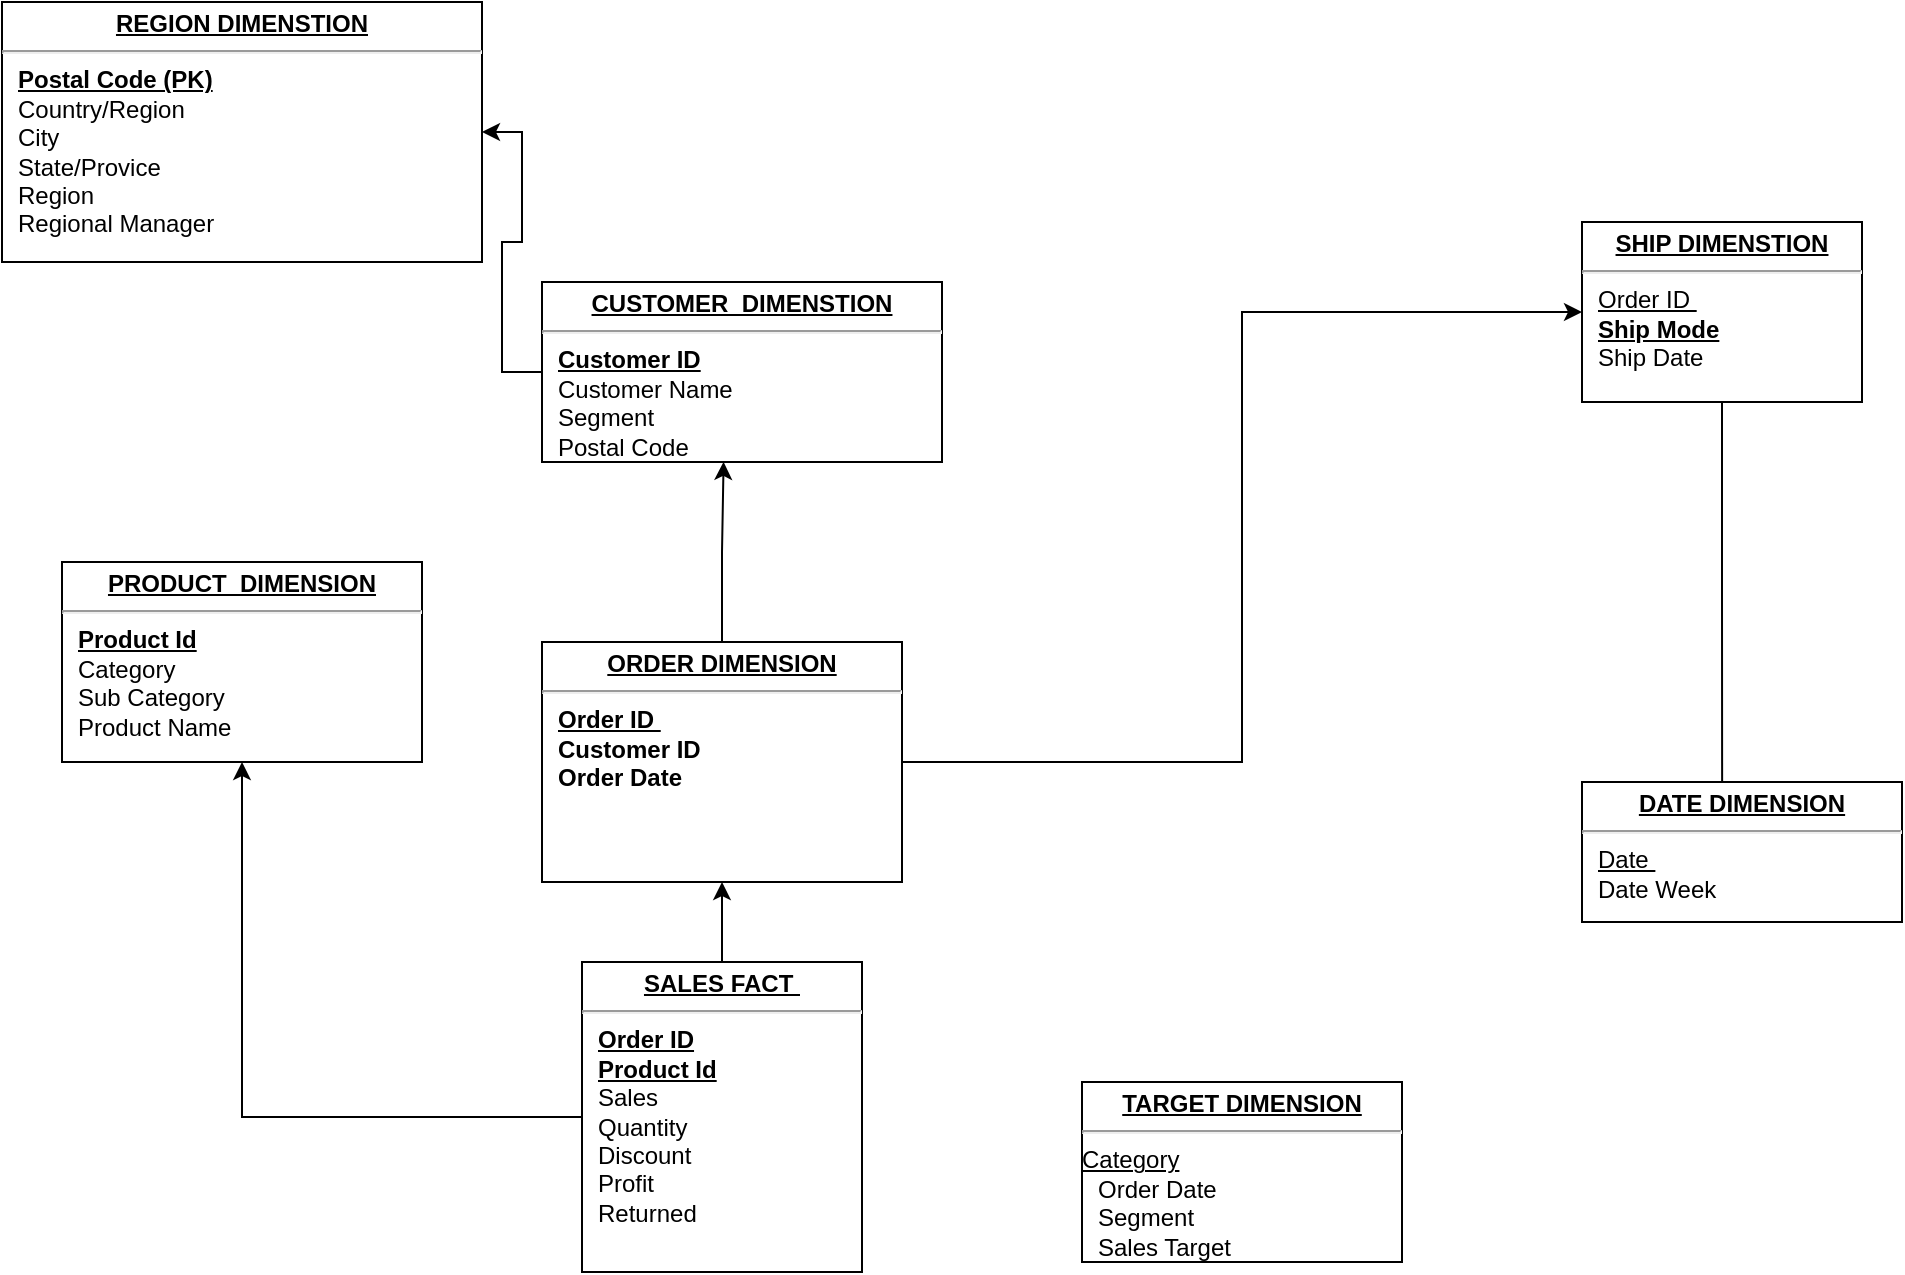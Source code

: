 <mxfile version="20.2.6" type="github">
  <diagram name="Page-1" id="a7904f86-f2b4-8e86-fa97-74104820619b">
    <mxGraphModel dx="2075" dy="903" grid="1" gridSize="10" guides="1" tooltips="1" connect="1" arrows="1" fold="1" page="1" pageScale="1" pageWidth="1100" pageHeight="850" background="none" math="0" shadow="0">
      <root>
        <mxCell id="0" />
        <mxCell id="1" parent="0" />
        <mxCell id="c_oxZ00EGtiSuAwSzDsa-16" style="edgeStyle=orthogonalEdgeStyle;rounded=0;orthogonalLoop=1;jettySize=auto;html=1;" edge="1" parent="1" source="24794b860abc3c2d-20" target="c_oxZ00EGtiSuAwSzDsa-14">
          <mxGeometry relative="1" as="geometry" />
        </mxCell>
        <mxCell id="c_oxZ00EGtiSuAwSzDsa-27" style="edgeStyle=orthogonalEdgeStyle;rounded=0;orthogonalLoop=1;jettySize=auto;html=1;" edge="1" parent="1" source="24794b860abc3c2d-20" target="c_oxZ00EGtiSuAwSzDsa-10">
          <mxGeometry relative="1" as="geometry" />
        </mxCell>
        <mxCell id="24794b860abc3c2d-20" value="&lt;p style=&quot;margin: 0px ; margin-top: 4px ; text-align: center ; text-decoration: underline&quot;&gt;&lt;b&gt;SALES FACT&amp;nbsp;&lt;/b&gt;&lt;/p&gt;&lt;hr&gt;&lt;p style=&quot;margin: 0px ; margin-left: 8px&quot;&gt;&lt;b&gt;&lt;u&gt;Order ID&lt;/u&gt;&lt;/b&gt;&lt;/p&gt;&lt;p style=&quot;margin: 0px 0px 0px 8px;&quot;&gt;&lt;span style=&quot;background-color: initial;&quot;&gt;&lt;b&gt;&lt;u&gt;Product Id&lt;/u&gt;&lt;/b&gt;&lt;/span&gt;&lt;/p&gt;&lt;p style=&quot;margin: 0px ; margin-left: 8px&quot;&gt;&lt;span style=&quot;background-color: initial;&quot;&gt;Sales&lt;/span&gt;&lt;br&gt;&lt;/p&gt;&lt;p style=&quot;margin: 0px ; margin-left: 8px&quot;&gt;&lt;span style=&quot;background-color: initial;&quot;&gt;Quantity&lt;/span&gt;&lt;/p&gt;&lt;p style=&quot;margin: 0px ; margin-left: 8px&quot;&gt;&lt;span style=&quot;background-color: initial;&quot;&gt;Discount&lt;/span&gt;&lt;/p&gt;&lt;p style=&quot;margin: 0px ; margin-left: 8px&quot;&gt;&lt;span style=&quot;background-color: initial;&quot;&gt;Profit&lt;/span&gt;&lt;/p&gt;&lt;p style=&quot;margin: 0px 0px 0px 8px;&quot;&gt;&lt;span style=&quot;background-color: initial;&quot;&gt;Returned&lt;/span&gt;&lt;/p&gt;&lt;div&gt;&lt;span style=&quot;background-color: initial;&quot;&gt;&lt;br&gt;&lt;/span&gt;&lt;/div&gt;&lt;p style=&quot;margin: 0px ; margin-left: 8px&quot;&gt;&amp;nbsp;&lt;/p&gt;" style="verticalAlign=top;align=left;overflow=fill;fontSize=12;fontFamily=Helvetica;html=1;rounded=0;shadow=0;comic=0;labelBackgroundColor=none;strokeWidth=1" parent="1" vertex="1">
          <mxGeometry x="350" y="500" width="140" height="155" as="geometry" />
        </mxCell>
        <mxCell id="c_oxZ00EGtiSuAwSzDsa-21" style="edgeStyle=orthogonalEdgeStyle;rounded=0;orthogonalLoop=1;jettySize=auto;html=1;entryX=0.438;entryY=0.286;entryDx=0;entryDy=0;entryPerimeter=0;" edge="1" parent="1" source="c_oxZ00EGtiSuAwSzDsa-1" target="c_oxZ00EGtiSuAwSzDsa-2">
          <mxGeometry relative="1" as="geometry" />
        </mxCell>
        <mxCell id="c_oxZ00EGtiSuAwSzDsa-1" value="&lt;p style=&quot;margin: 0px ; margin-top: 4px ; text-align: center ; text-decoration: underline&quot;&gt;&lt;b&gt;SHIP DIMENSTION&lt;/b&gt;&lt;/p&gt;&lt;hr&gt;&lt;p style=&quot;margin: 0px ; margin-left: 8px&quot;&gt;&lt;u&gt;Order ID&amp;nbsp;&lt;/u&gt;&lt;/p&gt;&lt;p style=&quot;margin: 0px ; margin-left: 8px&quot;&gt;&lt;u&gt;&lt;b&gt;Ship Mode&lt;/b&gt;&lt;/u&gt;&lt;/p&gt;&lt;p style=&quot;margin: 0px ; margin-left: 8px&quot;&gt;&lt;span style=&quot;background-color: initial;&quot;&gt;Ship Date&lt;/span&gt;&lt;/p&gt;&lt;p style=&quot;margin: 0px ; margin-left: 8px&quot;&gt;&lt;br&gt;&lt;/p&gt;" style="verticalAlign=top;align=left;overflow=fill;fontSize=12;fontFamily=Helvetica;html=1;rounded=0;shadow=0;comic=0;labelBackgroundColor=none;strokeWidth=1" vertex="1" parent="1">
          <mxGeometry x="850" y="130" width="140" height="90" as="geometry" />
        </mxCell>
        <mxCell id="c_oxZ00EGtiSuAwSzDsa-2" value="&lt;p style=&quot;margin: 0px ; margin-top: 4px ; text-align: center ; text-decoration: underline&quot;&gt;&lt;b&gt;DATE DIMENSION&lt;/b&gt;&lt;/p&gt;&lt;hr&gt;&lt;p style=&quot;margin: 0px ; margin-left: 8px&quot;&gt;&lt;u&gt;Date&amp;nbsp;&lt;br&gt;&lt;/u&gt;&lt;/p&gt;&lt;p style=&quot;margin: 0px ; margin-left: 8px&quot;&gt;Date Week&lt;/p&gt;" style="verticalAlign=top;align=left;overflow=fill;fontSize=12;fontFamily=Helvetica;html=1;rounded=0;shadow=0;comic=0;labelBackgroundColor=none;strokeWidth=1" vertex="1" parent="1">
          <mxGeometry x="850" y="410" width="160" height="70" as="geometry" />
        </mxCell>
        <mxCell id="c_oxZ00EGtiSuAwSzDsa-23" style="edgeStyle=orthogonalEdgeStyle;rounded=0;orthogonalLoop=1;jettySize=auto;html=1;entryX=1;entryY=0.5;entryDx=0;entryDy=0;" edge="1" parent="1" source="c_oxZ00EGtiSuAwSzDsa-8" target="c_oxZ00EGtiSuAwSzDsa-9">
          <mxGeometry relative="1" as="geometry" />
        </mxCell>
        <mxCell id="c_oxZ00EGtiSuAwSzDsa-8" value="&lt;p style=&quot;margin: 0px ; margin-top: 4px ; text-align: center ; text-decoration: underline&quot;&gt;&lt;b&gt;CUSTOMER_DIMENSTION&lt;/b&gt;&lt;/p&gt;&lt;hr&gt;&lt;p style=&quot;margin: 0px ; margin-left: 8px&quot;&gt;&lt;span style=&quot;background-color: initial;&quot;&gt;&lt;b&gt;&lt;u&gt;Customer ID&lt;/u&gt;&lt;/b&gt;&lt;/span&gt;&lt;/p&gt;&lt;p style=&quot;margin: 0px ; margin-left: 8px&quot;&gt;Customer Name&lt;/p&gt;&lt;p style=&quot;margin: 0px ; margin-left: 8px&quot;&gt;Segment&amp;nbsp;&lt;/p&gt;&lt;p style=&quot;margin: 0px ; margin-left: 8px&quot;&gt;Postal Code&lt;/p&gt;" style="verticalAlign=top;align=left;overflow=fill;fontSize=12;fontFamily=Helvetica;html=1;rounded=0;shadow=0;comic=0;labelBackgroundColor=none;strokeWidth=1" vertex="1" parent="1">
          <mxGeometry x="330" y="160" width="200" height="90" as="geometry" />
        </mxCell>
        <mxCell id="c_oxZ00EGtiSuAwSzDsa-9" value="&lt;p style=&quot;margin: 0px ; margin-top: 4px ; text-align: center ; text-decoration: underline&quot;&gt;&lt;b&gt;REGION DIMENSTION&lt;/b&gt;&lt;/p&gt;&lt;hr&gt;&lt;p style=&quot;margin: 0px 0px 0px 8px;&quot;&gt;&lt;b&gt;&lt;u&gt;Postal Code (PK)&lt;/u&gt;&lt;/b&gt;&lt;/p&gt;&lt;p style=&quot;margin: 0px ; margin-left: 8px&quot;&gt;Country/Region&lt;/p&gt;&lt;p style=&quot;margin: 0px ; margin-left: 8px&quot;&gt;City&amp;nbsp;&lt;/p&gt;&lt;p style=&quot;margin: 0px ; margin-left: 8px&quot;&gt;State/Provice&lt;/p&gt;&lt;p style=&quot;margin: 0px ; margin-left: 8px&quot;&gt;&lt;span style=&quot;background-color: initial;&quot;&gt;Region&lt;/span&gt;&lt;br&gt;&lt;/p&gt;&lt;p style=&quot;margin: 0px ; margin-left: 8px&quot;&gt;Regional Manager&lt;/p&gt;&lt;p style=&quot;margin: 0px ; margin-left: 8px&quot;&gt;&lt;b&gt;&lt;br&gt;&lt;/b&gt;&lt;/p&gt;" style="verticalAlign=top;align=left;overflow=fill;fontSize=12;fontFamily=Helvetica;html=1;rounded=0;shadow=0;comic=0;labelBackgroundColor=none;strokeWidth=1" vertex="1" parent="1">
          <mxGeometry x="60" y="20" width="240" height="130" as="geometry" />
        </mxCell>
        <mxCell id="c_oxZ00EGtiSuAwSzDsa-10" value="&lt;p style=&quot;margin: 0px ; margin-top: 4px ; text-align: center ; text-decoration: underline&quot;&gt;&lt;b&gt;PRODUCT_DIMENSION&lt;/b&gt;&lt;/p&gt;&lt;hr&gt;&lt;p style=&quot;margin: 0px ; margin-left: 8px&quot;&gt;&lt;span style=&quot;background-color: initial;&quot;&gt;&lt;b&gt;&lt;u&gt;Product Id&lt;/u&gt;&lt;/b&gt;&lt;/span&gt;&lt;/p&gt;&lt;p style=&quot;margin: 0px ; margin-left: 8px&quot;&gt;Category&lt;/p&gt;&lt;p style=&quot;margin: 0px ; margin-left: 8px&quot;&gt;Sub Category&lt;/p&gt;&lt;p style=&quot;margin: 0px ; margin-left: 8px&quot;&gt;Product Name&lt;/p&gt;" style="verticalAlign=top;align=left;overflow=fill;fontSize=12;fontFamily=Helvetica;html=1;rounded=0;shadow=0;comic=0;labelBackgroundColor=none;strokeWidth=1" vertex="1" parent="1">
          <mxGeometry x="90" y="300" width="180" height="100" as="geometry" />
        </mxCell>
        <mxCell id="c_oxZ00EGtiSuAwSzDsa-20" style="edgeStyle=orthogonalEdgeStyle;rounded=0;orthogonalLoop=1;jettySize=auto;html=1;entryX=0;entryY=0.5;entryDx=0;entryDy=0;" edge="1" parent="1" source="c_oxZ00EGtiSuAwSzDsa-14" target="c_oxZ00EGtiSuAwSzDsa-1">
          <mxGeometry relative="1" as="geometry">
            <mxPoint x="440" y="210" as="targetPoint" />
          </mxGeometry>
        </mxCell>
        <mxCell id="c_oxZ00EGtiSuAwSzDsa-30" style="edgeStyle=orthogonalEdgeStyle;rounded=0;orthogonalLoop=1;jettySize=auto;html=1;entryX=0.454;entryY=0.999;entryDx=0;entryDy=0;entryPerimeter=0;" edge="1" parent="1" source="c_oxZ00EGtiSuAwSzDsa-14" target="c_oxZ00EGtiSuAwSzDsa-8">
          <mxGeometry relative="1" as="geometry" />
        </mxCell>
        <mxCell id="c_oxZ00EGtiSuAwSzDsa-14" value="&lt;p style=&quot;margin: 0px ; margin-top: 4px ; text-align: center ; text-decoration: underline&quot;&gt;&lt;b&gt;ORDER DIMENSION&lt;/b&gt;&lt;/p&gt;&lt;hr&gt;&lt;p style=&quot;margin: 0px 0px 0px 8px;&quot;&gt;&lt;b&gt;&lt;u&gt;Order ID&amp;nbsp;&lt;/u&gt;&lt;/b&gt;&lt;/p&gt;&lt;p style=&quot;margin: 0px 0px 0px 8px;&quot;&gt;&lt;span style=&quot;background-color: initial;&quot;&gt;&lt;b&gt;Customer ID&lt;/b&gt;&lt;/span&gt;&lt;/p&gt;&lt;p style=&quot;margin: 0px 0px 0px 8px;&quot;&gt;&lt;b style=&quot;background-color: initial;&quot;&gt;Order Date&amp;nbsp;&lt;/b&gt;&lt;br&gt;&lt;/p&gt;&lt;p style=&quot;margin: 0px ; margin-left: 8px&quot;&gt;&lt;br&gt;&lt;/p&gt;" style="verticalAlign=top;align=left;overflow=fill;fontSize=12;fontFamily=Helvetica;html=1;rounded=0;shadow=0;comic=0;labelBackgroundColor=none;strokeWidth=1" vertex="1" parent="1">
          <mxGeometry x="330" y="340" width="180" height="120" as="geometry" />
        </mxCell>
        <mxCell id="c_oxZ00EGtiSuAwSzDsa-25" value="&lt;p style=&quot;margin: 0px ; margin-top: 4px ; text-align: center ; text-decoration: underline&quot;&gt;&lt;b&gt;TARGET DIMENSION&lt;/b&gt;&lt;/p&gt;&lt;hr&gt;&lt;u&gt;Category&lt;/u&gt;&lt;p style=&quot;margin: 0px ; margin-left: 8px&quot;&gt;Order Date&lt;br&gt;&lt;/p&gt;&lt;p style=&quot;margin: 0px ; margin-left: 8px&quot;&gt;Segment&lt;br&gt;&lt;/p&gt;&lt;p style=&quot;margin: 0px ; margin-left: 8px&quot;&gt;Sales Target&lt;br&gt;&lt;/p&gt;" style="verticalAlign=top;align=left;overflow=fill;fontSize=12;fontFamily=Helvetica;html=1;rounded=0;shadow=0;comic=0;labelBackgroundColor=none;strokeWidth=1" vertex="1" parent="1">
          <mxGeometry x="600" y="560" width="160" height="90" as="geometry" />
        </mxCell>
      </root>
    </mxGraphModel>
  </diagram>
</mxfile>
